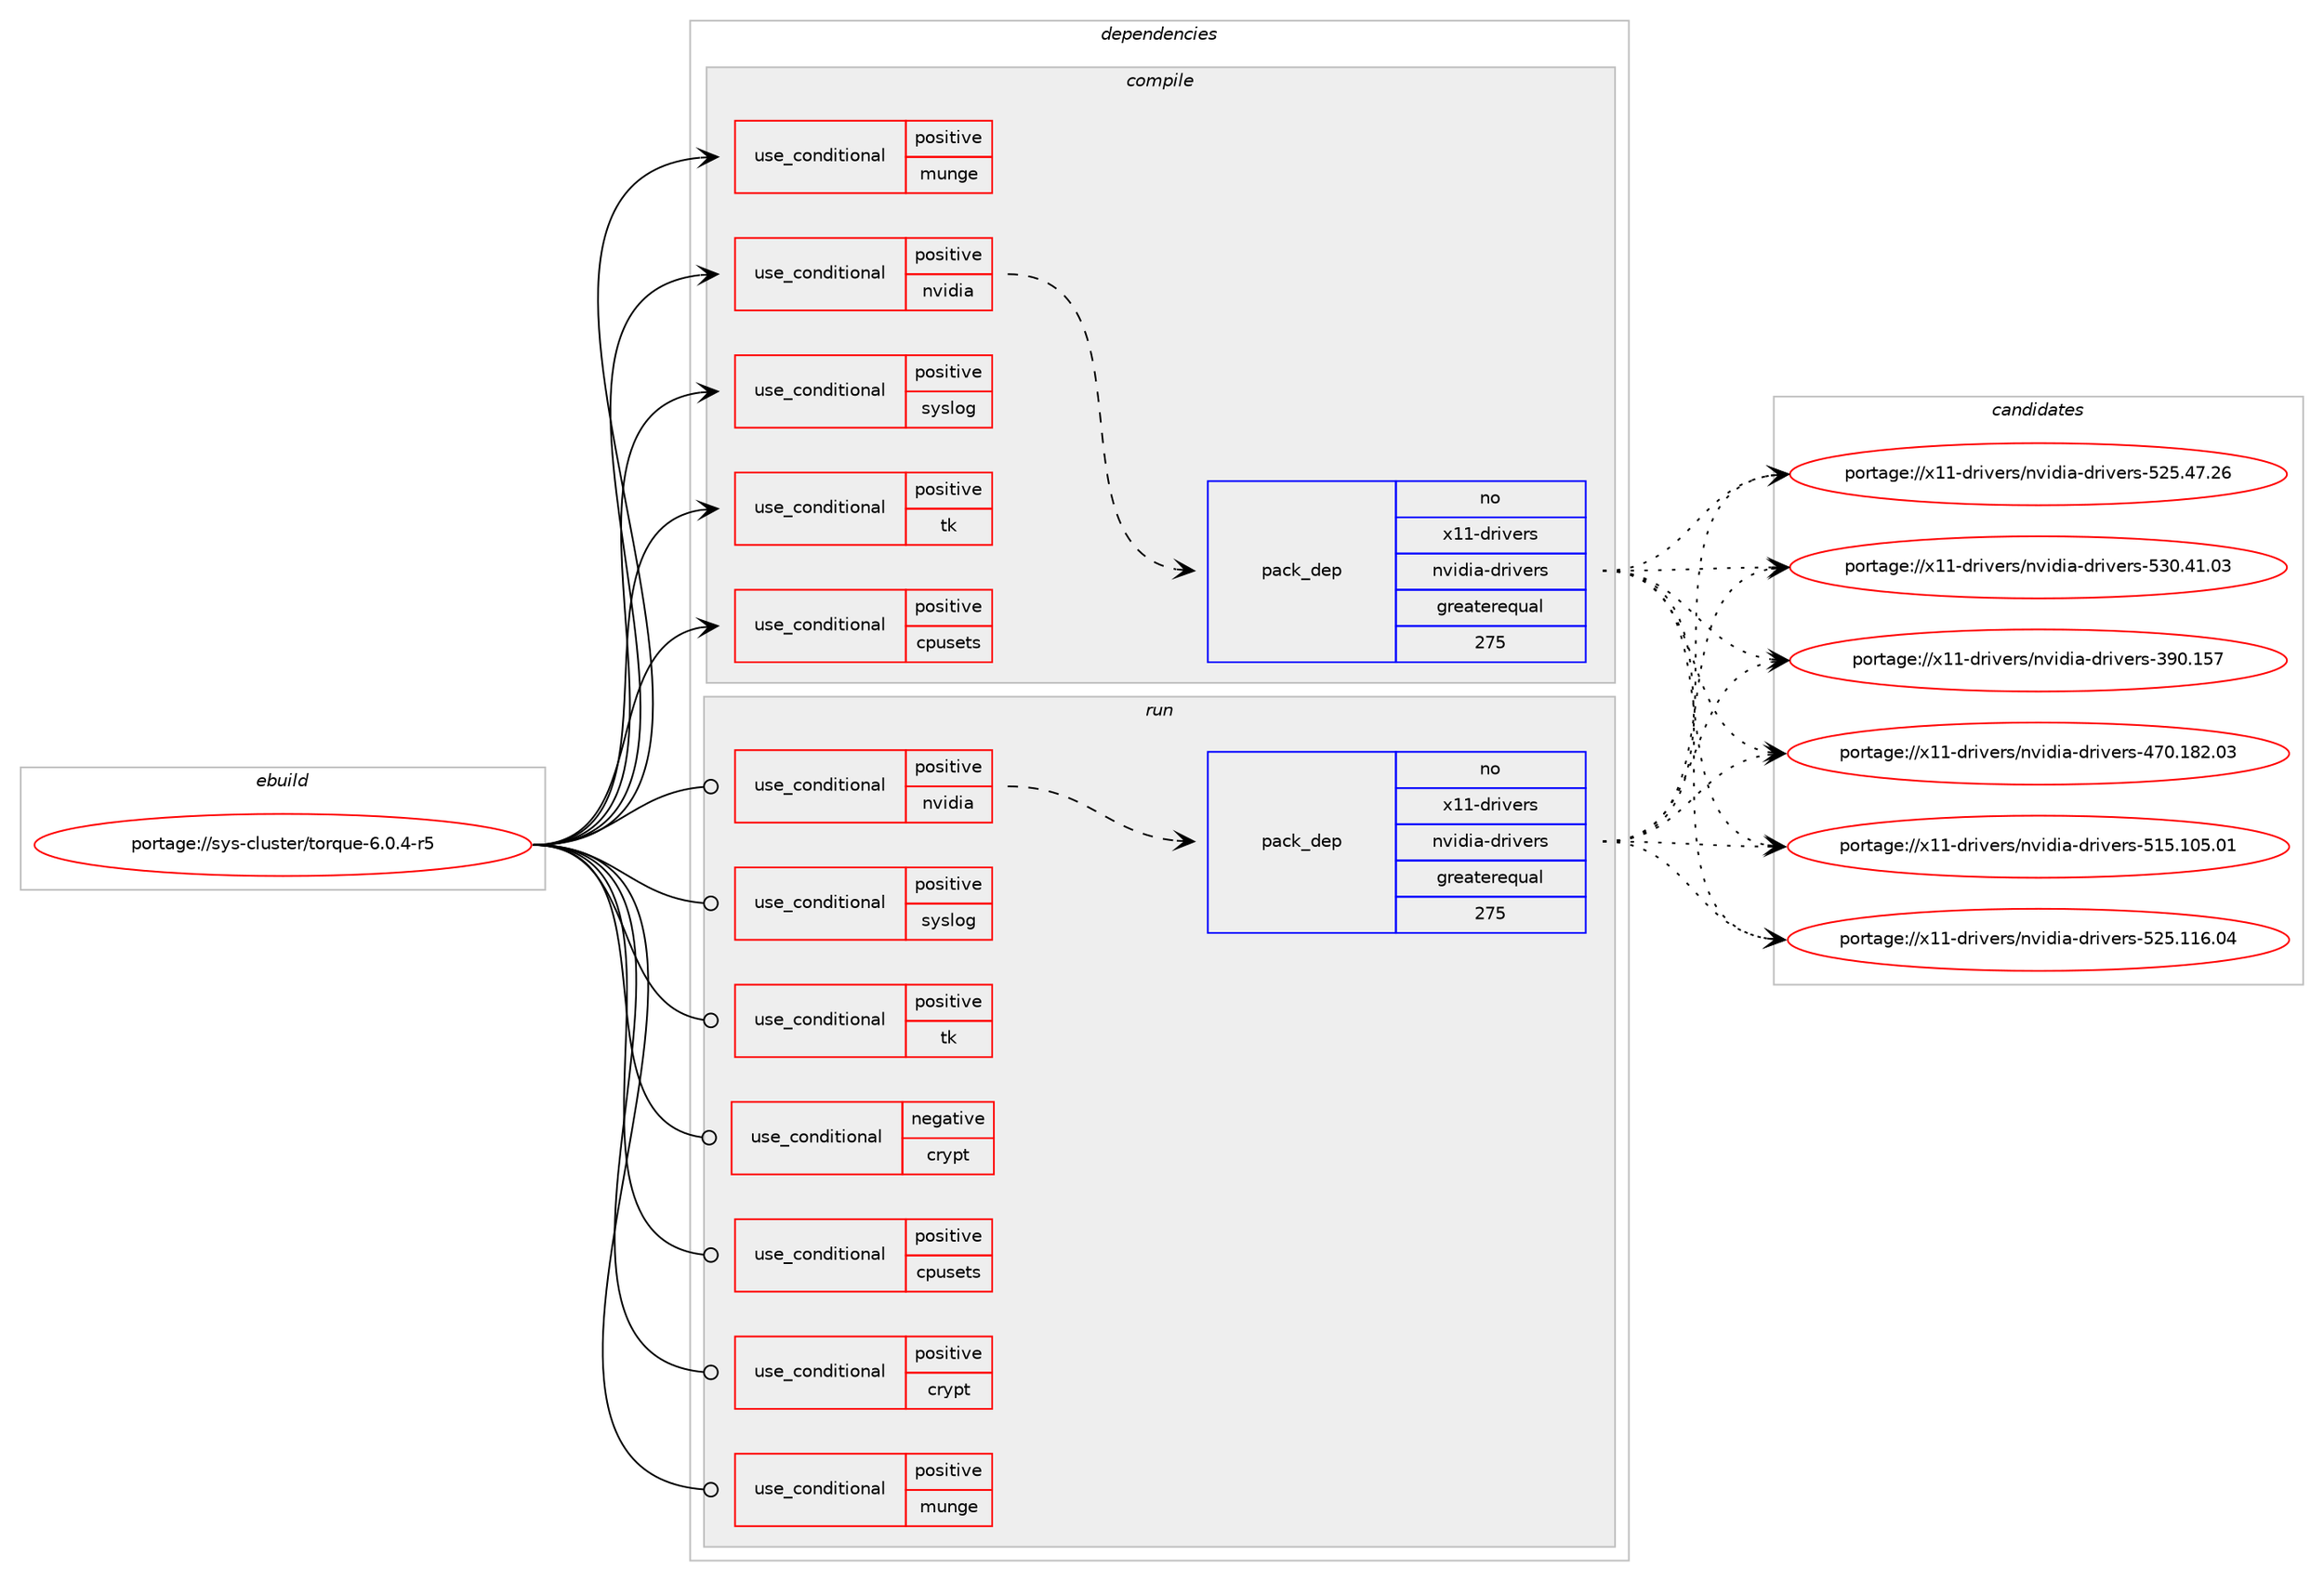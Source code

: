 digraph prolog {

# *************
# Graph options
# *************

newrank=true;
concentrate=true;
compound=true;
graph [rankdir=LR,fontname=Helvetica,fontsize=10,ranksep=1.5];#, ranksep=2.5, nodesep=0.2];
edge  [arrowhead=vee];
node  [fontname=Helvetica,fontsize=10];

# **********
# The ebuild
# **********

subgraph cluster_leftcol {
color=gray;
rank=same;
label=<<i>ebuild</i>>;
id [label="portage://sys-cluster/torque-6.0.4-r5", color=red, width=4, href="../sys-cluster/torque-6.0.4-r5.svg"];
}

# ****************
# The dependencies
# ****************

subgraph cluster_midcol {
color=gray;
label=<<i>dependencies</i>>;
subgraph cluster_compile {
fillcolor="#eeeeee";
style=filled;
label=<<i>compile</i>>;
subgraph cond2916 {
dependency4195 [label=<<TABLE BORDER="0" CELLBORDER="1" CELLSPACING="0" CELLPADDING="4"><TR><TD ROWSPAN="3" CELLPADDING="10">use_conditional</TD></TR><TR><TD>positive</TD></TR><TR><TD>cpusets</TD></TR></TABLE>>, shape=none, color=red];
# *** BEGIN UNKNOWN DEPENDENCY TYPE (TODO) ***
# dependency4195 -> package_dependency(portage://sys-cluster/torque-6.0.4-r5,install,no,sys-apps,hwloc,none,[,,],any_same_slot,[])
# *** END UNKNOWN DEPENDENCY TYPE (TODO) ***

}
id:e -> dependency4195:w [weight=20,style="solid",arrowhead="vee"];
subgraph cond2917 {
dependency4196 [label=<<TABLE BORDER="0" CELLBORDER="1" CELLSPACING="0" CELLPADDING="4"><TR><TD ROWSPAN="3" CELLPADDING="10">use_conditional</TD></TR><TR><TD>positive</TD></TR><TR><TD>munge</TD></TR></TABLE>>, shape=none, color=red];
# *** BEGIN UNKNOWN DEPENDENCY TYPE (TODO) ***
# dependency4196 -> package_dependency(portage://sys-cluster/torque-6.0.4-r5,install,no,sys-auth,munge,none,[,,],[],[])
# *** END UNKNOWN DEPENDENCY TYPE (TODO) ***

}
id:e -> dependency4196:w [weight=20,style="solid",arrowhead="vee"];
subgraph cond2918 {
dependency4197 [label=<<TABLE BORDER="0" CELLBORDER="1" CELLSPACING="0" CELLPADDING="4"><TR><TD ROWSPAN="3" CELLPADDING="10">use_conditional</TD></TR><TR><TD>positive</TD></TR><TR><TD>nvidia</TD></TR></TABLE>>, shape=none, color=red];
subgraph pack1254 {
dependency4198 [label=<<TABLE BORDER="0" CELLBORDER="1" CELLSPACING="0" CELLPADDING="4" WIDTH="220"><TR><TD ROWSPAN="6" CELLPADDING="30">pack_dep</TD></TR><TR><TD WIDTH="110">no</TD></TR><TR><TD>x11-drivers</TD></TR><TR><TD>nvidia-drivers</TD></TR><TR><TD>greaterequal</TD></TR><TR><TD>275</TD></TR></TABLE>>, shape=none, color=blue];
}
dependency4197:e -> dependency4198:w [weight=20,style="dashed",arrowhead="vee"];
}
id:e -> dependency4197:w [weight=20,style="solid",arrowhead="vee"];
subgraph cond2919 {
dependency4199 [label=<<TABLE BORDER="0" CELLBORDER="1" CELLSPACING="0" CELLPADDING="4"><TR><TD ROWSPAN="3" CELLPADDING="10">use_conditional</TD></TR><TR><TD>positive</TD></TR><TR><TD>syslog</TD></TR></TABLE>>, shape=none, color=red];
# *** BEGIN UNKNOWN DEPENDENCY TYPE (TODO) ***
# dependency4199 -> package_dependency(portage://sys-cluster/torque-6.0.4-r5,install,no,virtual,logger,none,[,,],[],[])
# *** END UNKNOWN DEPENDENCY TYPE (TODO) ***

}
id:e -> dependency4199:w [weight=20,style="solid",arrowhead="vee"];
subgraph cond2920 {
dependency4200 [label=<<TABLE BORDER="0" CELLBORDER="1" CELLSPACING="0" CELLPADDING="4"><TR><TD ROWSPAN="3" CELLPADDING="10">use_conditional</TD></TR><TR><TD>positive</TD></TR><TR><TD>tk</TD></TR></TABLE>>, shape=none, color=red];
# *** BEGIN UNKNOWN DEPENDENCY TYPE (TODO) ***
# dependency4200 -> package_dependency(portage://sys-cluster/torque-6.0.4-r5,install,no,dev-lang,tk,none,[,,],[slot(0),equal],[])
# *** END UNKNOWN DEPENDENCY TYPE (TODO) ***

# *** BEGIN UNKNOWN DEPENDENCY TYPE (TODO) ***
# dependency4200 -> package_dependency(portage://sys-cluster/torque-6.0.4-r5,install,no,dev-lang,tcl,none,[,,],[slot(0),equal],[])
# *** END UNKNOWN DEPENDENCY TYPE (TODO) ***

}
id:e -> dependency4200:w [weight=20,style="solid",arrowhead="vee"];
# *** BEGIN UNKNOWN DEPENDENCY TYPE (TODO) ***
# id -> package_dependency(portage://sys-cluster/torque-6.0.4-r5,install,no,dev-libs,boost,none,[,,],[],[])
# *** END UNKNOWN DEPENDENCY TYPE (TODO) ***

# *** BEGIN UNKNOWN DEPENDENCY TYPE (TODO) ***
# id -> package_dependency(portage://sys-cluster/torque-6.0.4-r5,install,no,dev-libs,libxml2,none,[,,],[],[])
# *** END UNKNOWN DEPENDENCY TYPE (TODO) ***

# *** BEGIN UNKNOWN DEPENDENCY TYPE (TODO) ***
# id -> package_dependency(portage://sys-cluster/torque-6.0.4-r5,install,no,sys-libs,ncurses,none,[,,],any_different_slot,[])
# *** END UNKNOWN DEPENDENCY TYPE (TODO) ***

# *** BEGIN UNKNOWN DEPENDENCY TYPE (TODO) ***
# id -> package_dependency(portage://sys-cluster/torque-6.0.4-r5,install,no,sys-libs,readline,none,[,,],[slot(0),equal],[])
# *** END UNKNOWN DEPENDENCY TYPE (TODO) ***

# *** BEGIN UNKNOWN DEPENDENCY TYPE (TODO) ***
# id -> package_dependency(portage://sys-cluster/torque-6.0.4-r5,install,no,sys-libs,zlib,none,[,,],[],[])
# *** END UNKNOWN DEPENDENCY TYPE (TODO) ***

# *** BEGIN UNKNOWN DEPENDENCY TYPE (TODO) ***
# id -> package_dependency(portage://sys-cluster/torque-6.0.4-r5,install,strong,games-util,qstat,none,[,,],[],[])
# *** END UNKNOWN DEPENDENCY TYPE (TODO) ***

# *** BEGIN UNKNOWN DEPENDENCY TYPE (TODO) ***
# id -> package_dependency(portage://sys-cluster/torque-6.0.4-r5,install,strong,sys-cluster,slurm,none,[,,],[],[])
# *** END UNKNOWN DEPENDENCY TYPE (TODO) ***

}
subgraph cluster_compileandrun {
fillcolor="#eeeeee";
style=filled;
label=<<i>compile and run</i>>;
}
subgraph cluster_run {
fillcolor="#eeeeee";
style=filled;
label=<<i>run</i>>;
subgraph cond2921 {
dependency4201 [label=<<TABLE BORDER="0" CELLBORDER="1" CELLSPACING="0" CELLPADDING="4"><TR><TD ROWSPAN="3" CELLPADDING="10">use_conditional</TD></TR><TR><TD>negative</TD></TR><TR><TD>crypt</TD></TR></TABLE>>, shape=none, color=red];
# *** BEGIN UNKNOWN DEPENDENCY TYPE (TODO) ***
# dependency4201 -> package_dependency(portage://sys-cluster/torque-6.0.4-r5,run,no,net-misc,netkit-rsh,none,[,,],[],[])
# *** END UNKNOWN DEPENDENCY TYPE (TODO) ***

}
id:e -> dependency4201:w [weight=20,style="solid",arrowhead="odot"];
subgraph cond2922 {
dependency4202 [label=<<TABLE BORDER="0" CELLBORDER="1" CELLSPACING="0" CELLPADDING="4"><TR><TD ROWSPAN="3" CELLPADDING="10">use_conditional</TD></TR><TR><TD>positive</TD></TR><TR><TD>cpusets</TD></TR></TABLE>>, shape=none, color=red];
# *** BEGIN UNKNOWN DEPENDENCY TYPE (TODO) ***
# dependency4202 -> package_dependency(portage://sys-cluster/torque-6.0.4-r5,run,no,sys-apps,hwloc,none,[,,],any_same_slot,[])
# *** END UNKNOWN DEPENDENCY TYPE (TODO) ***

}
id:e -> dependency4202:w [weight=20,style="solid",arrowhead="odot"];
subgraph cond2923 {
dependency4203 [label=<<TABLE BORDER="0" CELLBORDER="1" CELLSPACING="0" CELLPADDING="4"><TR><TD ROWSPAN="3" CELLPADDING="10">use_conditional</TD></TR><TR><TD>positive</TD></TR><TR><TD>crypt</TD></TR></TABLE>>, shape=none, color=red];
# *** BEGIN UNKNOWN DEPENDENCY TYPE (TODO) ***
# dependency4203 -> package_dependency(portage://sys-cluster/torque-6.0.4-r5,run,no,virtual,openssh,none,[,,],[],[])
# *** END UNKNOWN DEPENDENCY TYPE (TODO) ***

}
id:e -> dependency4203:w [weight=20,style="solid",arrowhead="odot"];
subgraph cond2924 {
dependency4204 [label=<<TABLE BORDER="0" CELLBORDER="1" CELLSPACING="0" CELLPADDING="4"><TR><TD ROWSPAN="3" CELLPADDING="10">use_conditional</TD></TR><TR><TD>positive</TD></TR><TR><TD>munge</TD></TR></TABLE>>, shape=none, color=red];
# *** BEGIN UNKNOWN DEPENDENCY TYPE (TODO) ***
# dependency4204 -> package_dependency(portage://sys-cluster/torque-6.0.4-r5,run,no,sys-auth,munge,none,[,,],[],[])
# *** END UNKNOWN DEPENDENCY TYPE (TODO) ***

}
id:e -> dependency4204:w [weight=20,style="solid",arrowhead="odot"];
subgraph cond2925 {
dependency4205 [label=<<TABLE BORDER="0" CELLBORDER="1" CELLSPACING="0" CELLPADDING="4"><TR><TD ROWSPAN="3" CELLPADDING="10">use_conditional</TD></TR><TR><TD>positive</TD></TR><TR><TD>nvidia</TD></TR></TABLE>>, shape=none, color=red];
subgraph pack1255 {
dependency4206 [label=<<TABLE BORDER="0" CELLBORDER="1" CELLSPACING="0" CELLPADDING="4" WIDTH="220"><TR><TD ROWSPAN="6" CELLPADDING="30">pack_dep</TD></TR><TR><TD WIDTH="110">no</TD></TR><TR><TD>x11-drivers</TD></TR><TR><TD>nvidia-drivers</TD></TR><TR><TD>greaterequal</TD></TR><TR><TD>275</TD></TR></TABLE>>, shape=none, color=blue];
}
dependency4205:e -> dependency4206:w [weight=20,style="dashed",arrowhead="vee"];
}
id:e -> dependency4205:w [weight=20,style="solid",arrowhead="odot"];
subgraph cond2926 {
dependency4207 [label=<<TABLE BORDER="0" CELLBORDER="1" CELLSPACING="0" CELLPADDING="4"><TR><TD ROWSPAN="3" CELLPADDING="10">use_conditional</TD></TR><TR><TD>positive</TD></TR><TR><TD>syslog</TD></TR></TABLE>>, shape=none, color=red];
# *** BEGIN UNKNOWN DEPENDENCY TYPE (TODO) ***
# dependency4207 -> package_dependency(portage://sys-cluster/torque-6.0.4-r5,run,no,virtual,logger,none,[,,],[],[])
# *** END UNKNOWN DEPENDENCY TYPE (TODO) ***

}
id:e -> dependency4207:w [weight=20,style="solid",arrowhead="odot"];
subgraph cond2927 {
dependency4208 [label=<<TABLE BORDER="0" CELLBORDER="1" CELLSPACING="0" CELLPADDING="4"><TR><TD ROWSPAN="3" CELLPADDING="10">use_conditional</TD></TR><TR><TD>positive</TD></TR><TR><TD>tk</TD></TR></TABLE>>, shape=none, color=red];
# *** BEGIN UNKNOWN DEPENDENCY TYPE (TODO) ***
# dependency4208 -> package_dependency(portage://sys-cluster/torque-6.0.4-r5,run,no,dev-lang,tk,none,[,,],[slot(0),equal],[])
# *** END UNKNOWN DEPENDENCY TYPE (TODO) ***

# *** BEGIN UNKNOWN DEPENDENCY TYPE (TODO) ***
# dependency4208 -> package_dependency(portage://sys-cluster/torque-6.0.4-r5,run,no,dev-lang,tcl,none,[,,],[slot(0),equal],[])
# *** END UNKNOWN DEPENDENCY TYPE (TODO) ***

}
id:e -> dependency4208:w [weight=20,style="solid",arrowhead="odot"];
# *** BEGIN UNKNOWN DEPENDENCY TYPE (TODO) ***
# id -> package_dependency(portage://sys-cluster/torque-6.0.4-r5,run,no,dev-libs,boost,none,[,,],[],[])
# *** END UNKNOWN DEPENDENCY TYPE (TODO) ***

# *** BEGIN UNKNOWN DEPENDENCY TYPE (TODO) ***
# id -> package_dependency(portage://sys-cluster/torque-6.0.4-r5,run,no,dev-libs,libxml2,none,[,,],[],[])
# *** END UNKNOWN DEPENDENCY TYPE (TODO) ***

# *** BEGIN UNKNOWN DEPENDENCY TYPE (TODO) ***
# id -> package_dependency(portage://sys-cluster/torque-6.0.4-r5,run,no,sys-libs,readline,none,[,,],[slot(0),equal],[])
# *** END UNKNOWN DEPENDENCY TYPE (TODO) ***

# *** BEGIN UNKNOWN DEPENDENCY TYPE (TODO) ***
# id -> package_dependency(portage://sys-cluster/torque-6.0.4-r5,run,no,sys-libs,zlib,none,[,,],[],[])
# *** END UNKNOWN DEPENDENCY TYPE (TODO) ***

# *** BEGIN UNKNOWN DEPENDENCY TYPE (TODO) ***
# id -> package_dependency(portage://sys-cluster/torque-6.0.4-r5,run,strong,games-util,qstat,none,[,,],[],[])
# *** END UNKNOWN DEPENDENCY TYPE (TODO) ***

# *** BEGIN UNKNOWN DEPENDENCY TYPE (TODO) ***
# id -> package_dependency(portage://sys-cluster/torque-6.0.4-r5,run,weak,dev-libs,uthash,none,[,,],[],[])
# *** END UNKNOWN DEPENDENCY TYPE (TODO) ***

}
}

# **************
# The candidates
# **************

subgraph cluster_choices {
rank=same;
color=gray;
label=<<i>candidates</i>>;

subgraph choice1254 {
color=black;
nodesep=1;
choice1204949451001141051181011141154711011810510010597451001141051181011141154551574846495355 [label="portage://x11-drivers/nvidia-drivers-390.157", color=red, width=4,href="../x11-drivers/nvidia-drivers-390.157.svg"];
choice1204949451001141051181011141154711011810510010597451001141051181011141154552554846495650464851 [label="portage://x11-drivers/nvidia-drivers-470.182.03", color=red, width=4,href="../x11-drivers/nvidia-drivers-470.182.03.svg"];
choice1204949451001141051181011141154711011810510010597451001141051181011141154553495346494853464849 [label="portage://x11-drivers/nvidia-drivers-515.105.01", color=red, width=4,href="../x11-drivers/nvidia-drivers-515.105.01.svg"];
choice1204949451001141051181011141154711011810510010597451001141051181011141154553505346494954464852 [label="portage://x11-drivers/nvidia-drivers-525.116.04", color=red, width=4,href="../x11-drivers/nvidia-drivers-525.116.04.svg"];
choice12049494510011410511810111411547110118105100105974510011410511810111411545535053465255465054 [label="portage://x11-drivers/nvidia-drivers-525.47.26", color=red, width=4,href="../x11-drivers/nvidia-drivers-525.47.26.svg"];
choice12049494510011410511810111411547110118105100105974510011410511810111411545535148465249464851 [label="portage://x11-drivers/nvidia-drivers-530.41.03", color=red, width=4,href="../x11-drivers/nvidia-drivers-530.41.03.svg"];
dependency4198:e -> choice1204949451001141051181011141154711011810510010597451001141051181011141154551574846495355:w [style=dotted,weight="100"];
dependency4198:e -> choice1204949451001141051181011141154711011810510010597451001141051181011141154552554846495650464851:w [style=dotted,weight="100"];
dependency4198:e -> choice1204949451001141051181011141154711011810510010597451001141051181011141154553495346494853464849:w [style=dotted,weight="100"];
dependency4198:e -> choice1204949451001141051181011141154711011810510010597451001141051181011141154553505346494954464852:w [style=dotted,weight="100"];
dependency4198:e -> choice12049494510011410511810111411547110118105100105974510011410511810111411545535053465255465054:w [style=dotted,weight="100"];
dependency4198:e -> choice12049494510011410511810111411547110118105100105974510011410511810111411545535148465249464851:w [style=dotted,weight="100"];
}
subgraph choice1255 {
color=black;
nodesep=1;
choice1204949451001141051181011141154711011810510010597451001141051181011141154551574846495355 [label="portage://x11-drivers/nvidia-drivers-390.157", color=red, width=4,href="../x11-drivers/nvidia-drivers-390.157.svg"];
choice1204949451001141051181011141154711011810510010597451001141051181011141154552554846495650464851 [label="portage://x11-drivers/nvidia-drivers-470.182.03", color=red, width=4,href="../x11-drivers/nvidia-drivers-470.182.03.svg"];
choice1204949451001141051181011141154711011810510010597451001141051181011141154553495346494853464849 [label="portage://x11-drivers/nvidia-drivers-515.105.01", color=red, width=4,href="../x11-drivers/nvidia-drivers-515.105.01.svg"];
choice1204949451001141051181011141154711011810510010597451001141051181011141154553505346494954464852 [label="portage://x11-drivers/nvidia-drivers-525.116.04", color=red, width=4,href="../x11-drivers/nvidia-drivers-525.116.04.svg"];
choice12049494510011410511810111411547110118105100105974510011410511810111411545535053465255465054 [label="portage://x11-drivers/nvidia-drivers-525.47.26", color=red, width=4,href="../x11-drivers/nvidia-drivers-525.47.26.svg"];
choice12049494510011410511810111411547110118105100105974510011410511810111411545535148465249464851 [label="portage://x11-drivers/nvidia-drivers-530.41.03", color=red, width=4,href="../x11-drivers/nvidia-drivers-530.41.03.svg"];
dependency4206:e -> choice1204949451001141051181011141154711011810510010597451001141051181011141154551574846495355:w [style=dotted,weight="100"];
dependency4206:e -> choice1204949451001141051181011141154711011810510010597451001141051181011141154552554846495650464851:w [style=dotted,weight="100"];
dependency4206:e -> choice1204949451001141051181011141154711011810510010597451001141051181011141154553495346494853464849:w [style=dotted,weight="100"];
dependency4206:e -> choice1204949451001141051181011141154711011810510010597451001141051181011141154553505346494954464852:w [style=dotted,weight="100"];
dependency4206:e -> choice12049494510011410511810111411547110118105100105974510011410511810111411545535053465255465054:w [style=dotted,weight="100"];
dependency4206:e -> choice12049494510011410511810111411547110118105100105974510011410511810111411545535148465249464851:w [style=dotted,weight="100"];
}
}

}
